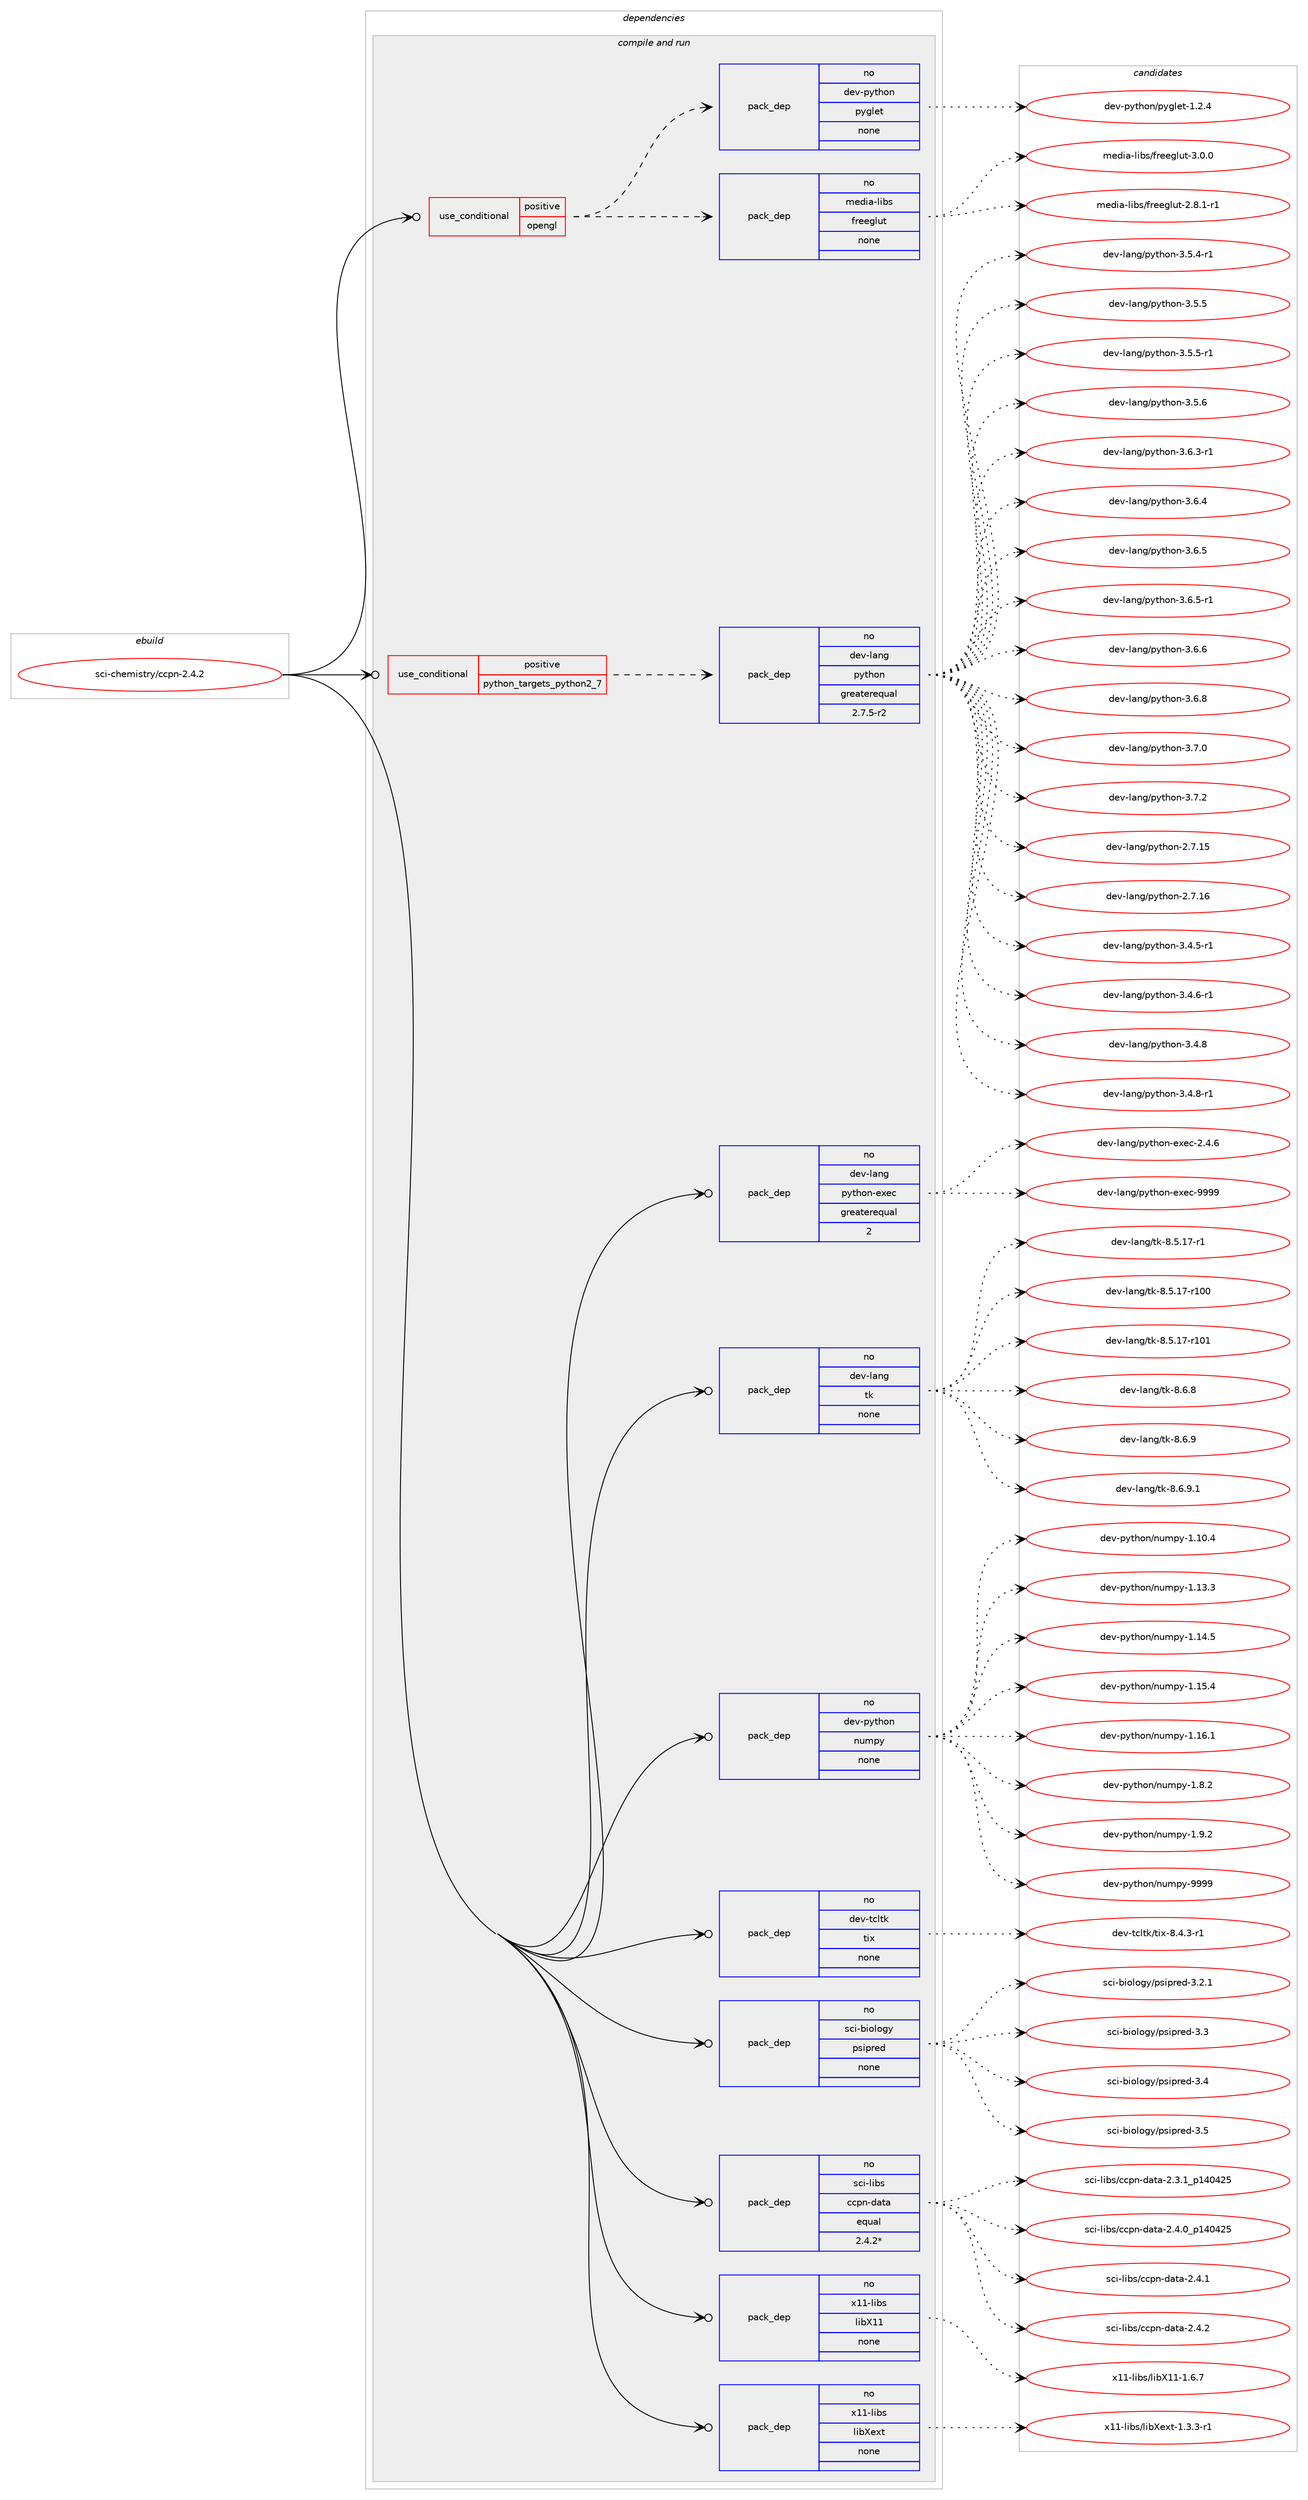 digraph prolog {

# *************
# Graph options
# *************

newrank=true;
concentrate=true;
compound=true;
graph [rankdir=LR,fontname=Helvetica,fontsize=10,ranksep=1.5];#, ranksep=2.5, nodesep=0.2];
edge  [arrowhead=vee];
node  [fontname=Helvetica,fontsize=10];

# **********
# The ebuild
# **********

subgraph cluster_leftcol {
color=gray;
rank=same;
label=<<i>ebuild</i>>;
id [label="sci-chemistry/ccpn-2.4.2", color=red, width=4, href="../sci-chemistry/ccpn-2.4.2.svg"];
}

# ****************
# The dependencies
# ****************

subgraph cluster_midcol {
color=gray;
label=<<i>dependencies</i>>;
subgraph cluster_compile {
fillcolor="#eeeeee";
style=filled;
label=<<i>compile</i>>;
}
subgraph cluster_compileandrun {
fillcolor="#eeeeee";
style=filled;
label=<<i>compile and run</i>>;
subgraph cond452294 {
dependency1687536 [label=<<TABLE BORDER="0" CELLBORDER="1" CELLSPACING="0" CELLPADDING="4"><TR><TD ROWSPAN="3" CELLPADDING="10">use_conditional</TD></TR><TR><TD>positive</TD></TR><TR><TD>opengl</TD></TR></TABLE>>, shape=none, color=red];
subgraph pack1207610 {
dependency1687537 [label=<<TABLE BORDER="0" CELLBORDER="1" CELLSPACING="0" CELLPADDING="4" WIDTH="220"><TR><TD ROWSPAN="6" CELLPADDING="30">pack_dep</TD></TR><TR><TD WIDTH="110">no</TD></TR><TR><TD>media-libs</TD></TR><TR><TD>freeglut</TD></TR><TR><TD>none</TD></TR><TR><TD></TD></TR></TABLE>>, shape=none, color=blue];
}
dependency1687536:e -> dependency1687537:w [weight=20,style="dashed",arrowhead="vee"];
subgraph pack1207611 {
dependency1687538 [label=<<TABLE BORDER="0" CELLBORDER="1" CELLSPACING="0" CELLPADDING="4" WIDTH="220"><TR><TD ROWSPAN="6" CELLPADDING="30">pack_dep</TD></TR><TR><TD WIDTH="110">no</TD></TR><TR><TD>dev-python</TD></TR><TR><TD>pyglet</TD></TR><TR><TD>none</TD></TR><TR><TD></TD></TR></TABLE>>, shape=none, color=blue];
}
dependency1687536:e -> dependency1687538:w [weight=20,style="dashed",arrowhead="vee"];
}
id:e -> dependency1687536:w [weight=20,style="solid",arrowhead="odotvee"];
subgraph cond452295 {
dependency1687539 [label=<<TABLE BORDER="0" CELLBORDER="1" CELLSPACING="0" CELLPADDING="4"><TR><TD ROWSPAN="3" CELLPADDING="10">use_conditional</TD></TR><TR><TD>positive</TD></TR><TR><TD>python_targets_python2_7</TD></TR></TABLE>>, shape=none, color=red];
subgraph pack1207612 {
dependency1687540 [label=<<TABLE BORDER="0" CELLBORDER="1" CELLSPACING="0" CELLPADDING="4" WIDTH="220"><TR><TD ROWSPAN="6" CELLPADDING="30">pack_dep</TD></TR><TR><TD WIDTH="110">no</TD></TR><TR><TD>dev-lang</TD></TR><TR><TD>python</TD></TR><TR><TD>greaterequal</TD></TR><TR><TD>2.7.5-r2</TD></TR></TABLE>>, shape=none, color=blue];
}
dependency1687539:e -> dependency1687540:w [weight=20,style="dashed",arrowhead="vee"];
}
id:e -> dependency1687539:w [weight=20,style="solid",arrowhead="odotvee"];
subgraph pack1207613 {
dependency1687541 [label=<<TABLE BORDER="0" CELLBORDER="1" CELLSPACING="0" CELLPADDING="4" WIDTH="220"><TR><TD ROWSPAN="6" CELLPADDING="30">pack_dep</TD></TR><TR><TD WIDTH="110">no</TD></TR><TR><TD>dev-lang</TD></TR><TR><TD>python-exec</TD></TR><TR><TD>greaterequal</TD></TR><TR><TD>2</TD></TR></TABLE>>, shape=none, color=blue];
}
id:e -> dependency1687541:w [weight=20,style="solid",arrowhead="odotvee"];
subgraph pack1207614 {
dependency1687542 [label=<<TABLE BORDER="0" CELLBORDER="1" CELLSPACING="0" CELLPADDING="4" WIDTH="220"><TR><TD ROWSPAN="6" CELLPADDING="30">pack_dep</TD></TR><TR><TD WIDTH="110">no</TD></TR><TR><TD>dev-lang</TD></TR><TR><TD>tk</TD></TR><TR><TD>none</TD></TR><TR><TD></TD></TR></TABLE>>, shape=none, color=blue];
}
id:e -> dependency1687542:w [weight=20,style="solid",arrowhead="odotvee"];
subgraph pack1207615 {
dependency1687543 [label=<<TABLE BORDER="0" CELLBORDER="1" CELLSPACING="0" CELLPADDING="4" WIDTH="220"><TR><TD ROWSPAN="6" CELLPADDING="30">pack_dep</TD></TR><TR><TD WIDTH="110">no</TD></TR><TR><TD>dev-python</TD></TR><TR><TD>numpy</TD></TR><TR><TD>none</TD></TR><TR><TD></TD></TR></TABLE>>, shape=none, color=blue];
}
id:e -> dependency1687543:w [weight=20,style="solid",arrowhead="odotvee"];
subgraph pack1207616 {
dependency1687544 [label=<<TABLE BORDER="0" CELLBORDER="1" CELLSPACING="0" CELLPADDING="4" WIDTH="220"><TR><TD ROWSPAN="6" CELLPADDING="30">pack_dep</TD></TR><TR><TD WIDTH="110">no</TD></TR><TR><TD>dev-tcltk</TD></TR><TR><TD>tix</TD></TR><TR><TD>none</TD></TR><TR><TD></TD></TR></TABLE>>, shape=none, color=blue];
}
id:e -> dependency1687544:w [weight=20,style="solid",arrowhead="odotvee"];
subgraph pack1207617 {
dependency1687545 [label=<<TABLE BORDER="0" CELLBORDER="1" CELLSPACING="0" CELLPADDING="4" WIDTH="220"><TR><TD ROWSPAN="6" CELLPADDING="30">pack_dep</TD></TR><TR><TD WIDTH="110">no</TD></TR><TR><TD>sci-biology</TD></TR><TR><TD>psipred</TD></TR><TR><TD>none</TD></TR><TR><TD></TD></TR></TABLE>>, shape=none, color=blue];
}
id:e -> dependency1687545:w [weight=20,style="solid",arrowhead="odotvee"];
subgraph pack1207618 {
dependency1687546 [label=<<TABLE BORDER="0" CELLBORDER="1" CELLSPACING="0" CELLPADDING="4" WIDTH="220"><TR><TD ROWSPAN="6" CELLPADDING="30">pack_dep</TD></TR><TR><TD WIDTH="110">no</TD></TR><TR><TD>sci-libs</TD></TR><TR><TD>ccpn-data</TD></TR><TR><TD>equal</TD></TR><TR><TD>2.4.2*</TD></TR></TABLE>>, shape=none, color=blue];
}
id:e -> dependency1687546:w [weight=20,style="solid",arrowhead="odotvee"];
subgraph pack1207619 {
dependency1687547 [label=<<TABLE BORDER="0" CELLBORDER="1" CELLSPACING="0" CELLPADDING="4" WIDTH="220"><TR><TD ROWSPAN="6" CELLPADDING="30">pack_dep</TD></TR><TR><TD WIDTH="110">no</TD></TR><TR><TD>x11-libs</TD></TR><TR><TD>libX11</TD></TR><TR><TD>none</TD></TR><TR><TD></TD></TR></TABLE>>, shape=none, color=blue];
}
id:e -> dependency1687547:w [weight=20,style="solid",arrowhead="odotvee"];
subgraph pack1207620 {
dependency1687548 [label=<<TABLE BORDER="0" CELLBORDER="1" CELLSPACING="0" CELLPADDING="4" WIDTH="220"><TR><TD ROWSPAN="6" CELLPADDING="30">pack_dep</TD></TR><TR><TD WIDTH="110">no</TD></TR><TR><TD>x11-libs</TD></TR><TR><TD>libXext</TD></TR><TR><TD>none</TD></TR><TR><TD></TD></TR></TABLE>>, shape=none, color=blue];
}
id:e -> dependency1687548:w [weight=20,style="solid",arrowhead="odotvee"];
}
subgraph cluster_run {
fillcolor="#eeeeee";
style=filled;
label=<<i>run</i>>;
}
}

# **************
# The candidates
# **************

subgraph cluster_choices {
rank=same;
color=gray;
label=<<i>candidates</i>>;

subgraph choice1207610 {
color=black;
nodesep=1;
choice109101100105974510810598115471021141011011031081171164550465646494511449 [label="media-libs/freeglut-2.8.1-r1", color=red, width=4,href="../media-libs/freeglut-2.8.1-r1.svg"];
choice10910110010597451081059811547102114101101103108117116455146484648 [label="media-libs/freeglut-3.0.0", color=red, width=4,href="../media-libs/freeglut-3.0.0.svg"];
dependency1687537:e -> choice109101100105974510810598115471021141011011031081171164550465646494511449:w [style=dotted,weight="100"];
dependency1687537:e -> choice10910110010597451081059811547102114101101103108117116455146484648:w [style=dotted,weight="100"];
}
subgraph choice1207611 {
color=black;
nodesep=1;
choice1001011184511212111610411111047112121103108101116454946504652 [label="dev-python/pyglet-1.2.4", color=red, width=4,href="../dev-python/pyglet-1.2.4.svg"];
dependency1687538:e -> choice1001011184511212111610411111047112121103108101116454946504652:w [style=dotted,weight="100"];
}
subgraph choice1207612 {
color=black;
nodesep=1;
choice10010111845108971101034711212111610411111045504655464953 [label="dev-lang/python-2.7.15", color=red, width=4,href="../dev-lang/python-2.7.15.svg"];
choice10010111845108971101034711212111610411111045504655464954 [label="dev-lang/python-2.7.16", color=red, width=4,href="../dev-lang/python-2.7.16.svg"];
choice1001011184510897110103471121211161041111104551465246534511449 [label="dev-lang/python-3.4.5-r1", color=red, width=4,href="../dev-lang/python-3.4.5-r1.svg"];
choice1001011184510897110103471121211161041111104551465246544511449 [label="dev-lang/python-3.4.6-r1", color=red, width=4,href="../dev-lang/python-3.4.6-r1.svg"];
choice100101118451089711010347112121116104111110455146524656 [label="dev-lang/python-3.4.8", color=red, width=4,href="../dev-lang/python-3.4.8.svg"];
choice1001011184510897110103471121211161041111104551465246564511449 [label="dev-lang/python-3.4.8-r1", color=red, width=4,href="../dev-lang/python-3.4.8-r1.svg"];
choice1001011184510897110103471121211161041111104551465346524511449 [label="dev-lang/python-3.5.4-r1", color=red, width=4,href="../dev-lang/python-3.5.4-r1.svg"];
choice100101118451089711010347112121116104111110455146534653 [label="dev-lang/python-3.5.5", color=red, width=4,href="../dev-lang/python-3.5.5.svg"];
choice1001011184510897110103471121211161041111104551465346534511449 [label="dev-lang/python-3.5.5-r1", color=red, width=4,href="../dev-lang/python-3.5.5-r1.svg"];
choice100101118451089711010347112121116104111110455146534654 [label="dev-lang/python-3.5.6", color=red, width=4,href="../dev-lang/python-3.5.6.svg"];
choice1001011184510897110103471121211161041111104551465446514511449 [label="dev-lang/python-3.6.3-r1", color=red, width=4,href="../dev-lang/python-3.6.3-r1.svg"];
choice100101118451089711010347112121116104111110455146544652 [label="dev-lang/python-3.6.4", color=red, width=4,href="../dev-lang/python-3.6.4.svg"];
choice100101118451089711010347112121116104111110455146544653 [label="dev-lang/python-3.6.5", color=red, width=4,href="../dev-lang/python-3.6.5.svg"];
choice1001011184510897110103471121211161041111104551465446534511449 [label="dev-lang/python-3.6.5-r1", color=red, width=4,href="../dev-lang/python-3.6.5-r1.svg"];
choice100101118451089711010347112121116104111110455146544654 [label="dev-lang/python-3.6.6", color=red, width=4,href="../dev-lang/python-3.6.6.svg"];
choice100101118451089711010347112121116104111110455146544656 [label="dev-lang/python-3.6.8", color=red, width=4,href="../dev-lang/python-3.6.8.svg"];
choice100101118451089711010347112121116104111110455146554648 [label="dev-lang/python-3.7.0", color=red, width=4,href="../dev-lang/python-3.7.0.svg"];
choice100101118451089711010347112121116104111110455146554650 [label="dev-lang/python-3.7.2", color=red, width=4,href="../dev-lang/python-3.7.2.svg"];
dependency1687540:e -> choice10010111845108971101034711212111610411111045504655464953:w [style=dotted,weight="100"];
dependency1687540:e -> choice10010111845108971101034711212111610411111045504655464954:w [style=dotted,weight="100"];
dependency1687540:e -> choice1001011184510897110103471121211161041111104551465246534511449:w [style=dotted,weight="100"];
dependency1687540:e -> choice1001011184510897110103471121211161041111104551465246544511449:w [style=dotted,weight="100"];
dependency1687540:e -> choice100101118451089711010347112121116104111110455146524656:w [style=dotted,weight="100"];
dependency1687540:e -> choice1001011184510897110103471121211161041111104551465246564511449:w [style=dotted,weight="100"];
dependency1687540:e -> choice1001011184510897110103471121211161041111104551465346524511449:w [style=dotted,weight="100"];
dependency1687540:e -> choice100101118451089711010347112121116104111110455146534653:w [style=dotted,weight="100"];
dependency1687540:e -> choice1001011184510897110103471121211161041111104551465346534511449:w [style=dotted,weight="100"];
dependency1687540:e -> choice100101118451089711010347112121116104111110455146534654:w [style=dotted,weight="100"];
dependency1687540:e -> choice1001011184510897110103471121211161041111104551465446514511449:w [style=dotted,weight="100"];
dependency1687540:e -> choice100101118451089711010347112121116104111110455146544652:w [style=dotted,weight="100"];
dependency1687540:e -> choice100101118451089711010347112121116104111110455146544653:w [style=dotted,weight="100"];
dependency1687540:e -> choice1001011184510897110103471121211161041111104551465446534511449:w [style=dotted,weight="100"];
dependency1687540:e -> choice100101118451089711010347112121116104111110455146544654:w [style=dotted,weight="100"];
dependency1687540:e -> choice100101118451089711010347112121116104111110455146544656:w [style=dotted,weight="100"];
dependency1687540:e -> choice100101118451089711010347112121116104111110455146554648:w [style=dotted,weight="100"];
dependency1687540:e -> choice100101118451089711010347112121116104111110455146554650:w [style=dotted,weight="100"];
}
subgraph choice1207613 {
color=black;
nodesep=1;
choice1001011184510897110103471121211161041111104510112010199455046524654 [label="dev-lang/python-exec-2.4.6", color=red, width=4,href="../dev-lang/python-exec-2.4.6.svg"];
choice10010111845108971101034711212111610411111045101120101994557575757 [label="dev-lang/python-exec-9999", color=red, width=4,href="../dev-lang/python-exec-9999.svg"];
dependency1687541:e -> choice1001011184510897110103471121211161041111104510112010199455046524654:w [style=dotted,weight="100"];
dependency1687541:e -> choice10010111845108971101034711212111610411111045101120101994557575757:w [style=dotted,weight="100"];
}
subgraph choice1207614 {
color=black;
nodesep=1;
choice100101118451089711010347116107455646534649554511449 [label="dev-lang/tk-8.5.17-r1", color=red, width=4,href="../dev-lang/tk-8.5.17-r1.svg"];
choice1001011184510897110103471161074556465346495545114494848 [label="dev-lang/tk-8.5.17-r100", color=red, width=4,href="../dev-lang/tk-8.5.17-r100.svg"];
choice1001011184510897110103471161074556465346495545114494849 [label="dev-lang/tk-8.5.17-r101", color=red, width=4,href="../dev-lang/tk-8.5.17-r101.svg"];
choice100101118451089711010347116107455646544656 [label="dev-lang/tk-8.6.8", color=red, width=4,href="../dev-lang/tk-8.6.8.svg"];
choice100101118451089711010347116107455646544657 [label="dev-lang/tk-8.6.9", color=red, width=4,href="../dev-lang/tk-8.6.9.svg"];
choice1001011184510897110103471161074556465446574649 [label="dev-lang/tk-8.6.9.1", color=red, width=4,href="../dev-lang/tk-8.6.9.1.svg"];
dependency1687542:e -> choice100101118451089711010347116107455646534649554511449:w [style=dotted,weight="100"];
dependency1687542:e -> choice1001011184510897110103471161074556465346495545114494848:w [style=dotted,weight="100"];
dependency1687542:e -> choice1001011184510897110103471161074556465346495545114494849:w [style=dotted,weight="100"];
dependency1687542:e -> choice100101118451089711010347116107455646544656:w [style=dotted,weight="100"];
dependency1687542:e -> choice100101118451089711010347116107455646544657:w [style=dotted,weight="100"];
dependency1687542:e -> choice1001011184510897110103471161074556465446574649:w [style=dotted,weight="100"];
}
subgraph choice1207615 {
color=black;
nodesep=1;
choice100101118451121211161041111104711011710911212145494649484652 [label="dev-python/numpy-1.10.4", color=red, width=4,href="../dev-python/numpy-1.10.4.svg"];
choice100101118451121211161041111104711011710911212145494649514651 [label="dev-python/numpy-1.13.3", color=red, width=4,href="../dev-python/numpy-1.13.3.svg"];
choice100101118451121211161041111104711011710911212145494649524653 [label="dev-python/numpy-1.14.5", color=red, width=4,href="../dev-python/numpy-1.14.5.svg"];
choice100101118451121211161041111104711011710911212145494649534652 [label="dev-python/numpy-1.15.4", color=red, width=4,href="../dev-python/numpy-1.15.4.svg"];
choice100101118451121211161041111104711011710911212145494649544649 [label="dev-python/numpy-1.16.1", color=red, width=4,href="../dev-python/numpy-1.16.1.svg"];
choice1001011184511212111610411111047110117109112121454946564650 [label="dev-python/numpy-1.8.2", color=red, width=4,href="../dev-python/numpy-1.8.2.svg"];
choice1001011184511212111610411111047110117109112121454946574650 [label="dev-python/numpy-1.9.2", color=red, width=4,href="../dev-python/numpy-1.9.2.svg"];
choice10010111845112121116104111110471101171091121214557575757 [label="dev-python/numpy-9999", color=red, width=4,href="../dev-python/numpy-9999.svg"];
dependency1687543:e -> choice100101118451121211161041111104711011710911212145494649484652:w [style=dotted,weight="100"];
dependency1687543:e -> choice100101118451121211161041111104711011710911212145494649514651:w [style=dotted,weight="100"];
dependency1687543:e -> choice100101118451121211161041111104711011710911212145494649524653:w [style=dotted,weight="100"];
dependency1687543:e -> choice100101118451121211161041111104711011710911212145494649534652:w [style=dotted,weight="100"];
dependency1687543:e -> choice100101118451121211161041111104711011710911212145494649544649:w [style=dotted,weight="100"];
dependency1687543:e -> choice1001011184511212111610411111047110117109112121454946564650:w [style=dotted,weight="100"];
dependency1687543:e -> choice1001011184511212111610411111047110117109112121454946574650:w [style=dotted,weight="100"];
dependency1687543:e -> choice10010111845112121116104111110471101171091121214557575757:w [style=dotted,weight="100"];
}
subgraph choice1207616 {
color=black;
nodesep=1;
choice1001011184511699108116107471161051204556465246514511449 [label="dev-tcltk/tix-8.4.3-r1", color=red, width=4,href="../dev-tcltk/tix-8.4.3-r1.svg"];
dependency1687544:e -> choice1001011184511699108116107471161051204556465246514511449:w [style=dotted,weight="100"];
}
subgraph choice1207617 {
color=black;
nodesep=1;
choice11599105459810511110811110312147112115105112114101100455146504649 [label="sci-biology/psipred-3.2.1", color=red, width=4,href="../sci-biology/psipred-3.2.1.svg"];
choice1159910545981051111081111031214711211510511211410110045514651 [label="sci-biology/psipred-3.3", color=red, width=4,href="../sci-biology/psipred-3.3.svg"];
choice1159910545981051111081111031214711211510511211410110045514652 [label="sci-biology/psipred-3.4", color=red, width=4,href="../sci-biology/psipred-3.4.svg"];
choice1159910545981051111081111031214711211510511211410110045514653 [label="sci-biology/psipred-3.5", color=red, width=4,href="../sci-biology/psipred-3.5.svg"];
dependency1687545:e -> choice11599105459810511110811110312147112115105112114101100455146504649:w [style=dotted,weight="100"];
dependency1687545:e -> choice1159910545981051111081111031214711211510511211410110045514651:w [style=dotted,weight="100"];
dependency1687545:e -> choice1159910545981051111081111031214711211510511211410110045514652:w [style=dotted,weight="100"];
dependency1687545:e -> choice1159910545981051111081111031214711211510511211410110045514653:w [style=dotted,weight="100"];
}
subgraph choice1207618 {
color=black;
nodesep=1;
choice11599105451081059811547999911211045100971169745504651464995112495248525053 [label="sci-libs/ccpn-data-2.3.1_p140425", color=red, width=4,href="../sci-libs/ccpn-data-2.3.1_p140425.svg"];
choice11599105451081059811547999911211045100971169745504652464895112495248525053 [label="sci-libs/ccpn-data-2.4.0_p140425", color=red, width=4,href="../sci-libs/ccpn-data-2.4.0_p140425.svg"];
choice115991054510810598115479999112110451009711697455046524649 [label="sci-libs/ccpn-data-2.4.1", color=red, width=4,href="../sci-libs/ccpn-data-2.4.1.svg"];
choice115991054510810598115479999112110451009711697455046524650 [label="sci-libs/ccpn-data-2.4.2", color=red, width=4,href="../sci-libs/ccpn-data-2.4.2.svg"];
dependency1687546:e -> choice11599105451081059811547999911211045100971169745504651464995112495248525053:w [style=dotted,weight="100"];
dependency1687546:e -> choice11599105451081059811547999911211045100971169745504652464895112495248525053:w [style=dotted,weight="100"];
dependency1687546:e -> choice115991054510810598115479999112110451009711697455046524649:w [style=dotted,weight="100"];
dependency1687546:e -> choice115991054510810598115479999112110451009711697455046524650:w [style=dotted,weight="100"];
}
subgraph choice1207619 {
color=black;
nodesep=1;
choice120494945108105981154710810598884949454946544655 [label="x11-libs/libX11-1.6.7", color=red, width=4,href="../x11-libs/libX11-1.6.7.svg"];
dependency1687547:e -> choice120494945108105981154710810598884949454946544655:w [style=dotted,weight="100"];
}
subgraph choice1207620 {
color=black;
nodesep=1;
choice120494945108105981154710810598881011201164549465146514511449 [label="x11-libs/libXext-1.3.3-r1", color=red, width=4,href="../x11-libs/libXext-1.3.3-r1.svg"];
dependency1687548:e -> choice120494945108105981154710810598881011201164549465146514511449:w [style=dotted,weight="100"];
}
}

}

